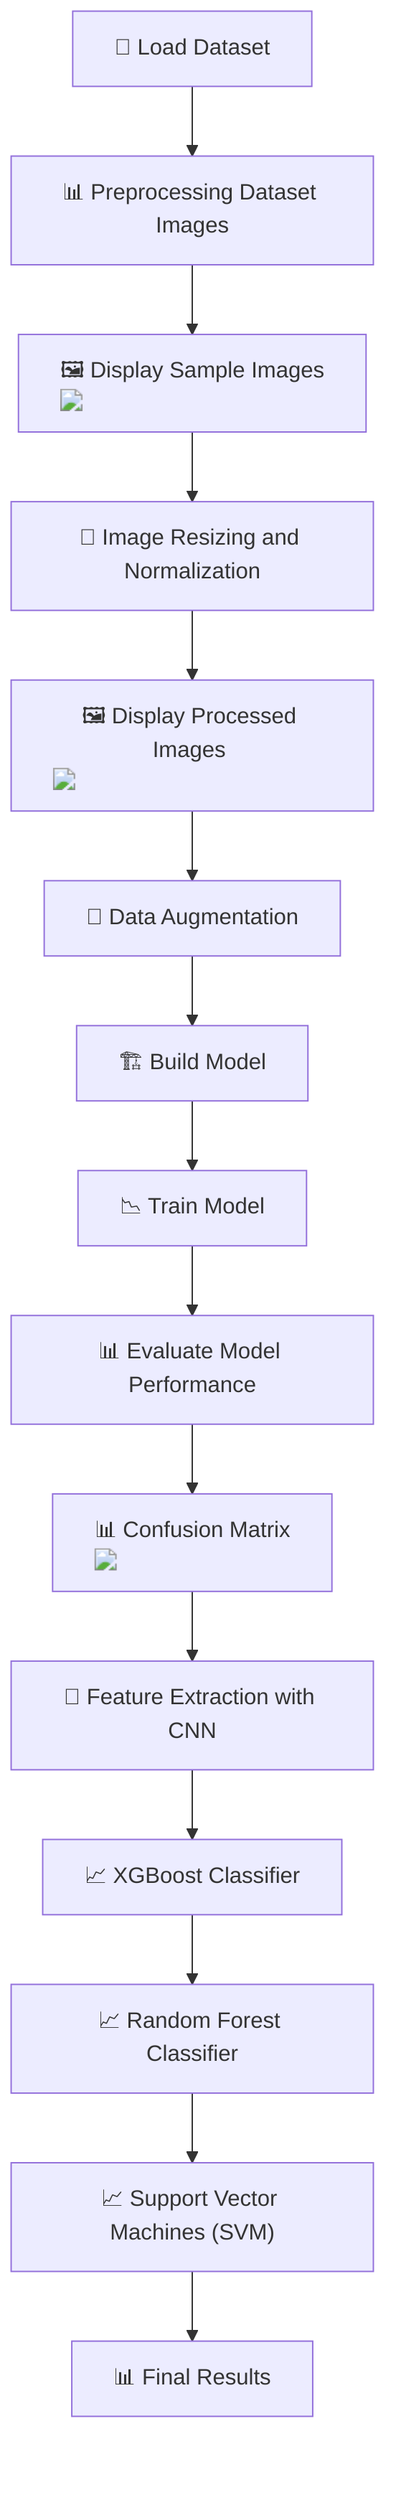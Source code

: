 graph TD
    A["📂 Load Dataset"] --> B["📊 Preprocessing Dataset Images"]
    B --> C["🖼️ Display Sample Images <img src='dummy_plots/barplot_template.svg'/>"]
    C --> D["🔄 Image Resizing and Normalization"]
    D --> E["🖼️ Display Processed Images <img src='dummy_plots/barplot_template.svg'/>"]
    E --> F["🔧 Data Augmentation"]
    F --> G["🏗️ Build Model"]
    G --> H["📉 Train Model"]
    H --> I["📊 Evaluate Model Performance"]
    I --> J["📊 Confusion Matrix <img src='dummy_plots/barplot_template.svg'/>"]
    J --> K["🧠 Feature Extraction with CNN"]
    K --> L["📈 XGBoost Classifier"]
    L --> M["📈 Random Forest Classifier"]
    M --> N["📈 Support Vector Machines (SVM)"]
    N --> O["📊 Final Results"]